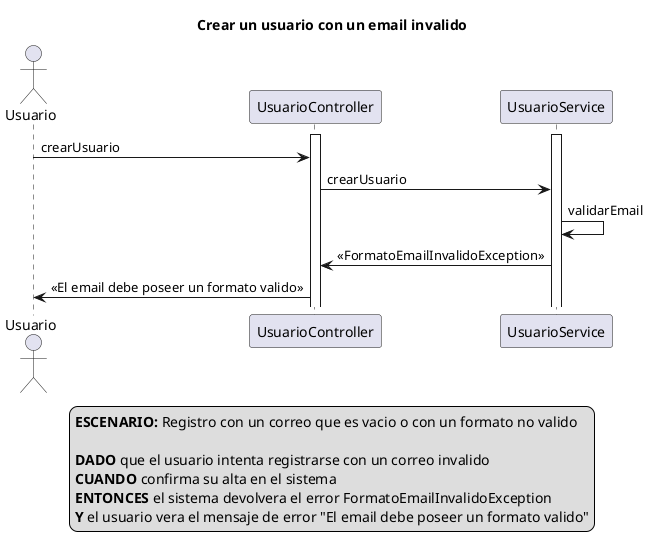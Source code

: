 @startuml
actor Usuario
activate UsuarioController
activate UsuarioService


title Crear un usuario con un email invalido

Usuario -> UsuarioController: crearUsuario

UsuarioController -> UsuarioService: crearUsuario

UsuarioService -> UsuarioService: validarEmail

UsuarioService -> UsuarioController: <<FormatoEmailInvalidoException>>

UsuarioController -> Usuario: <<El email debe poseer un formato valido>>

legend
<b>ESCENARIO:</b> Registro con un correo que es vacio o con un formato no valido

<b>DADO</b> que el usuario intenta registrarse con un correo invalido
<b>CUANDO</b> confirma su alta en el sistema  
<b>ENTONCES</b> el sistema devolvera el error FormatoEmailInvalidoException
<b>Y</b> el usuario vera el mensaje de error "El email debe poseer un formato valido"
end legend

@enduml